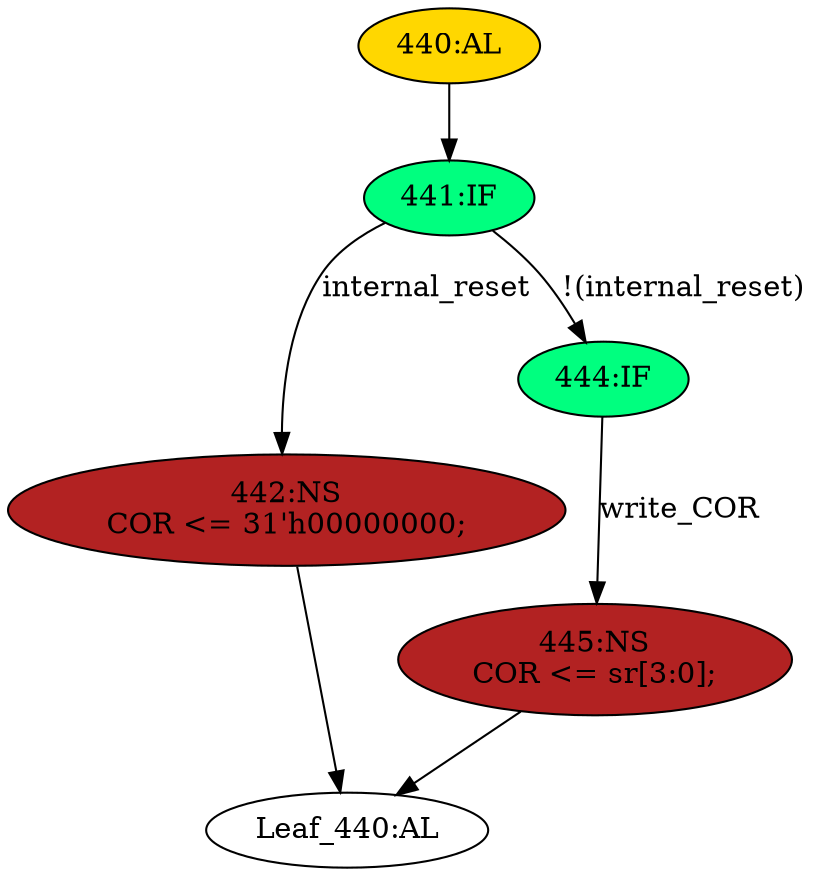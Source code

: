 strict digraph "" {
	node [label="\N"];
	"442:NS"	 [ast="<pyverilog.vparser.ast.NonblockingSubstitution object at 0x7f1e4d7dea10>",
		fillcolor=firebrick,
		label="442:NS
COR <= 31'h00000000;",
		statements="[<pyverilog.vparser.ast.NonblockingSubstitution object at 0x7f1e4d7dea10>]",
		style=filled,
		typ=NonblockingSubstitution];
	"Leaf_440:AL"	 [def_var="['COR']",
		label="Leaf_440:AL"];
	"442:NS" -> "Leaf_440:AL"	 [cond="[]",
		lineno=None];
	"444:IF"	 [ast="<pyverilog.vparser.ast.IfStatement object at 0x7f1e4d7e7c10>",
		fillcolor=springgreen,
		label="444:IF",
		statements="[]",
		style=filled,
		typ=IfStatement];
	"445:NS"	 [ast="<pyverilog.vparser.ast.NonblockingSubstitution object at 0x7f1e4d7e7c50>",
		fillcolor=firebrick,
		label="445:NS
COR <= sr[3:0];",
		statements="[<pyverilog.vparser.ast.NonblockingSubstitution object at 0x7f1e4d7e7c50>]",
		style=filled,
		typ=NonblockingSubstitution];
	"444:IF" -> "445:NS"	 [cond="['write_COR']",
		label=write_COR,
		lineno=444];
	"441:IF"	 [ast="<pyverilog.vparser.ast.IfStatement object at 0x7f1e4d7e7e90>",
		fillcolor=springgreen,
		label="441:IF",
		statements="[]",
		style=filled,
		typ=IfStatement];
	"441:IF" -> "442:NS"	 [cond="['internal_reset']",
		label=internal_reset,
		lineno=441];
	"441:IF" -> "444:IF"	 [cond="['internal_reset']",
		label="!(internal_reset)",
		lineno=441];
	"445:NS" -> "Leaf_440:AL"	 [cond="[]",
		lineno=None];
	"440:AL"	 [ast="<pyverilog.vparser.ast.Always object at 0x7f1e4d7e7f50>",
		clk_sens=False,
		fillcolor=gold,
		label="440:AL",
		sens="['cclk', 'internal_reset']",
		statements="[]",
		style=filled,
		typ=Always,
		use_var="['internal_reset', 'sr', 'write_COR']"];
	"440:AL" -> "441:IF"	 [cond="[]",
		lineno=None];
}
